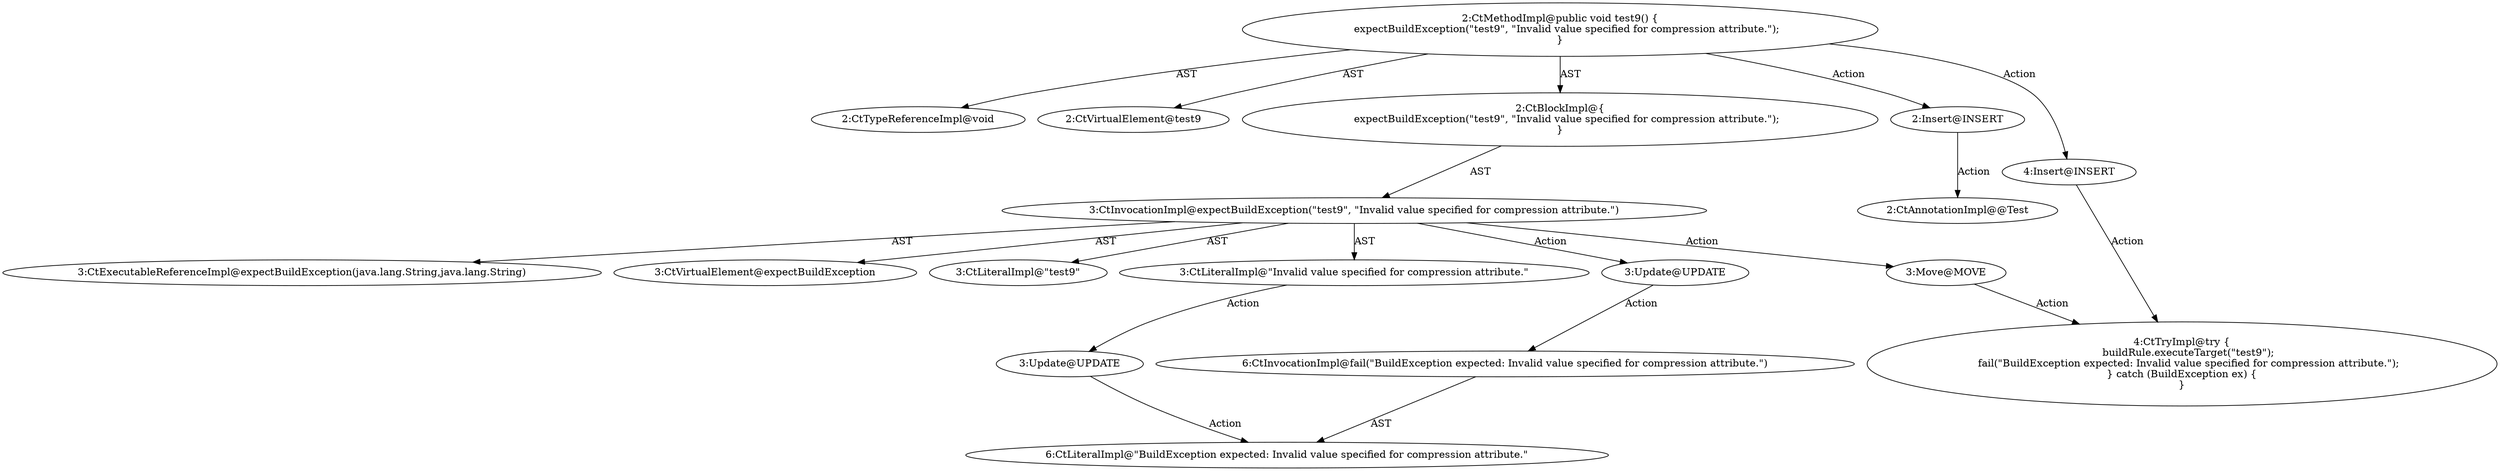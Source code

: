 digraph "test9#?" {
0 [label="2:CtTypeReferenceImpl@void" shape=ellipse]
1 [label="2:CtVirtualElement@test9" shape=ellipse]
2 [label="3:CtExecutableReferenceImpl@expectBuildException(java.lang.String,java.lang.String)" shape=ellipse]
3 [label="3:CtVirtualElement@expectBuildException" shape=ellipse]
4 [label="3:CtLiteralImpl@\"test9\"" shape=ellipse]
5 [label="3:CtLiteralImpl@\"Invalid value specified for compression attribute.\"" shape=ellipse]
6 [label="3:CtInvocationImpl@expectBuildException(\"test9\", \"Invalid value specified for compression attribute.\")" shape=ellipse]
7 [label="2:CtBlockImpl@\{
    expectBuildException(\"test9\", \"Invalid value specified for compression attribute.\");
\}" shape=ellipse]
8 [label="2:CtMethodImpl@public void test9() \{
    expectBuildException(\"test9\", \"Invalid value specified for compression attribute.\");
\}" shape=ellipse]
9 [label="3:Update@UPDATE" shape=ellipse]
10 [label="6:CtInvocationImpl@fail(\"BuildException expected: Invalid value specified for compression attribute.\")" shape=ellipse]
11 [label="3:Update@UPDATE" shape=ellipse]
12 [label="6:CtLiteralImpl@\"BuildException expected: Invalid value specified for compression attribute.\"" shape=ellipse]
13 [label="2:Insert@INSERT" shape=ellipse]
14 [label="2:CtAnnotationImpl@@Test" shape=ellipse]
15 [label="4:Insert@INSERT" shape=ellipse]
16 [label="4:CtTryImpl@try \{
    buildRule.executeTarget(\"test9\");
    fail(\"BuildException expected: Invalid value specified for compression attribute.\");
\} catch (BuildException ex) \{
\}" shape=ellipse]
17 [label="3:Move@MOVE" shape=ellipse]
5 -> 11 [label="Action"];
6 -> 3 [label="AST"];
6 -> 2 [label="AST"];
6 -> 4 [label="AST"];
6 -> 5 [label="AST"];
6 -> 9 [label="Action"];
6 -> 17 [label="Action"];
7 -> 6 [label="AST"];
8 -> 1 [label="AST"];
8 -> 0 [label="AST"];
8 -> 7 [label="AST"];
8 -> 13 [label="Action"];
8 -> 15 [label="Action"];
9 -> 10 [label="Action"];
10 -> 12 [label="AST"];
11 -> 12 [label="Action"];
13 -> 14 [label="Action"];
15 -> 16 [label="Action"];
17 -> 16 [label="Action"];
}